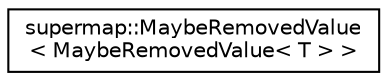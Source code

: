 digraph "Graphical Class Hierarchy"
{
 // LATEX_PDF_SIZE
  edge [fontname="Helvetica",fontsize="10",labelfontname="Helvetica",labelfontsize="10"];
  node [fontname="Helvetica",fontsize="10",shape=record];
  rankdir="LR";
  Node0 [label="supermap::MaybeRemovedValue\l\< MaybeRemovedValue\< T \> \>",height=0.2,width=0.4,color="black", fillcolor="white", style="filled",URL="$structsupermap_1_1MaybeRemovedValue_3_01MaybeRemovedValue_3_01T_01_4_01_4.html",tooltip=" "];
}
